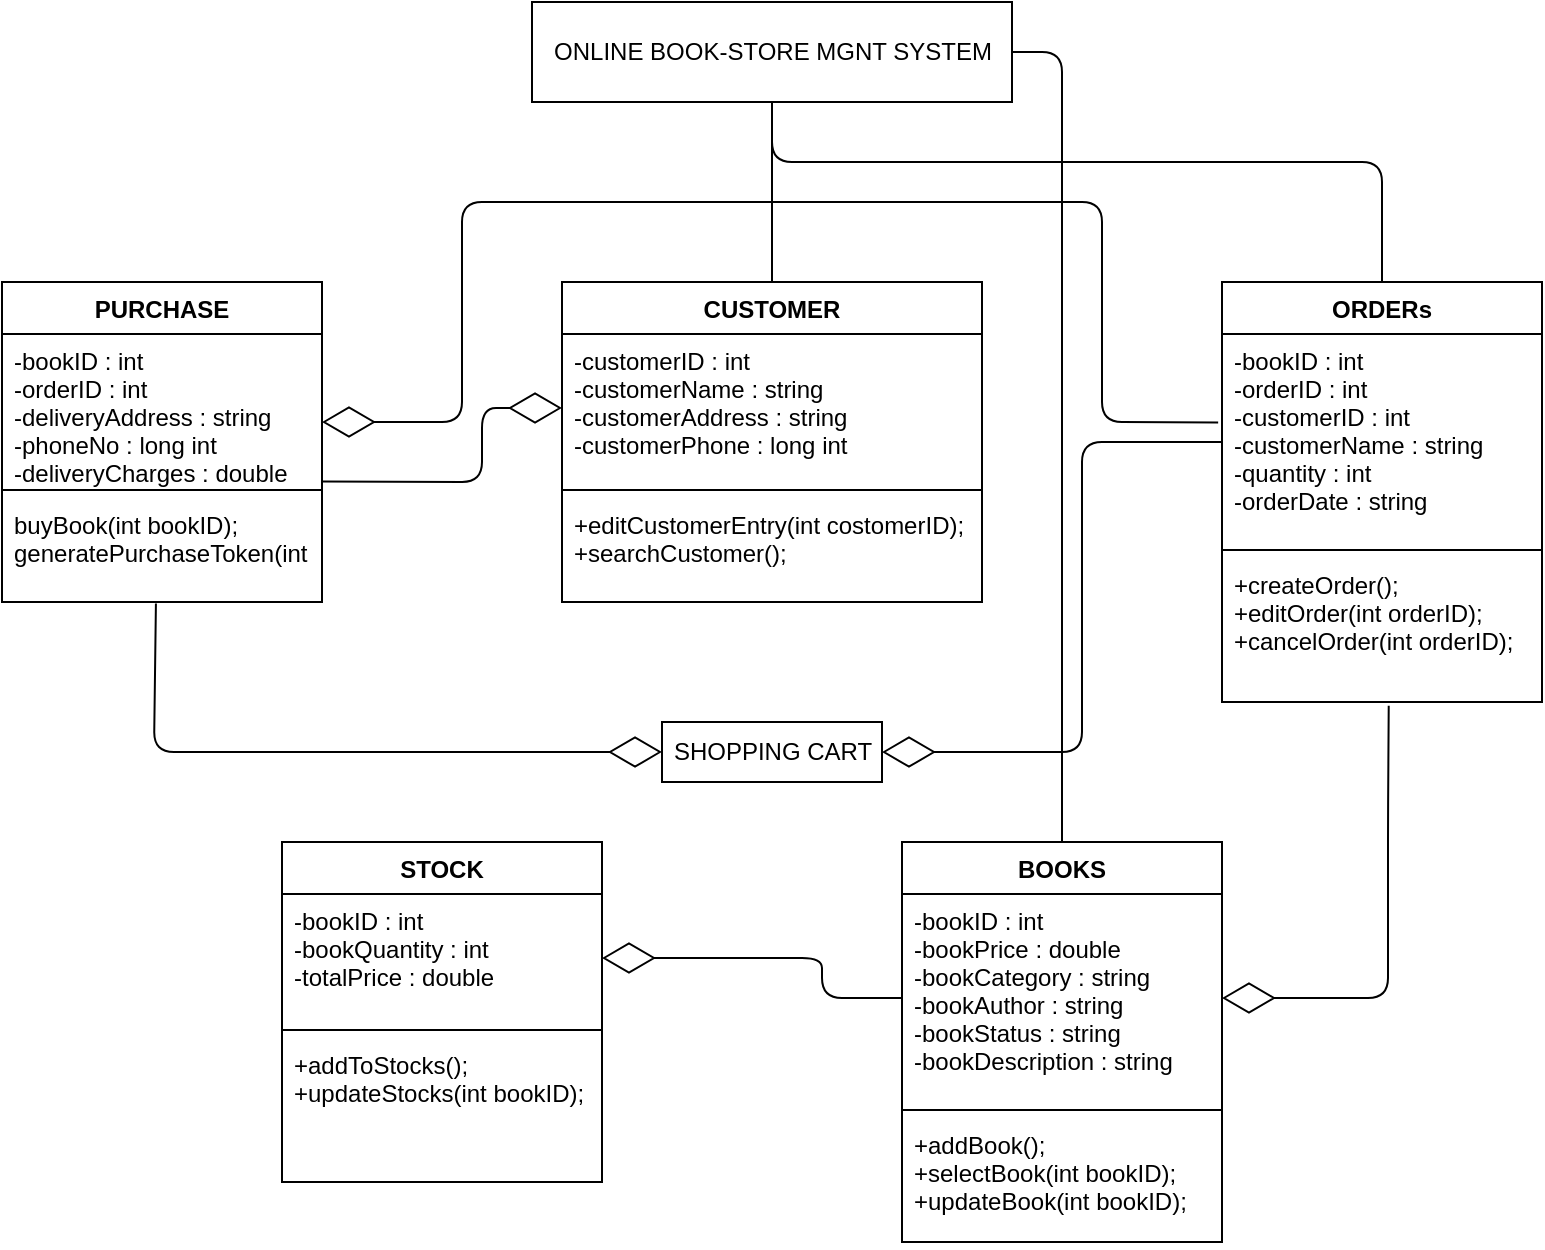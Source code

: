 <mxfile>
    <diagram id="z_tGf3DhZN-ej7aRJyko" name="Page-1">
        <mxGraphModel dx="987" dy="556" grid="1" gridSize="10" guides="1" tooltips="1" connect="1" arrows="1" fold="1" page="1" pageScale="1" pageWidth="850" pageHeight="1100" math="0" shadow="0">
            <root>
                <mxCell id="0"/>
                <mxCell id="1" parent="0"/>
                <mxCell id="2" value="CUSTOMER" style="swimlane;fontStyle=1;align=center;verticalAlign=top;childLayout=stackLayout;horizontal=1;startSize=26;horizontalStack=0;resizeParent=1;resizeParentMax=0;resizeLast=0;collapsible=1;marginBottom=0;" parent="1" vertex="1">
                    <mxGeometry x="320" y="270" width="210" height="160" as="geometry">
                        <mxRectangle x="330" y="180" width="110" height="30" as="alternateBounds"/>
                    </mxGeometry>
                </mxCell>
                <mxCell id="3" value="-customerID : int&#10;-customerName : string&#10;-customerAddress : string&#10;-customerPhone : long int" style="text;strokeColor=none;fillColor=none;align=left;verticalAlign=top;spacingLeft=4;spacingRight=4;overflow=hidden;rotatable=0;points=[[0,0.5],[1,0.5]];portConstraint=eastwest;" parent="2" vertex="1">
                    <mxGeometry y="26" width="210" height="74" as="geometry"/>
                </mxCell>
                <mxCell id="4" value="" style="line;strokeWidth=1;fillColor=none;align=left;verticalAlign=middle;spacingTop=-1;spacingLeft=3;spacingRight=3;rotatable=0;labelPosition=right;points=[];portConstraint=eastwest;strokeColor=inherit;" parent="2" vertex="1">
                    <mxGeometry y="100" width="210" height="8" as="geometry"/>
                </mxCell>
                <mxCell id="5" value="+editCustomerEntry(int costomerID);&#10;+searchCustomer();" style="text;strokeColor=none;fillColor=none;align=left;verticalAlign=top;spacingLeft=4;spacingRight=4;overflow=hidden;rotatable=0;points=[[0,0.5],[1,0.5]];portConstraint=eastwest;" parent="2" vertex="1">
                    <mxGeometry y="108" width="210" height="52" as="geometry"/>
                </mxCell>
                <mxCell id="6" value="BOOKS" style="swimlane;fontStyle=1;align=center;verticalAlign=top;childLayout=stackLayout;horizontal=1;startSize=26;horizontalStack=0;resizeParent=1;resizeParentMax=0;resizeLast=0;collapsible=1;marginBottom=0;" parent="1" vertex="1">
                    <mxGeometry x="490" y="550" width="160" height="200" as="geometry"/>
                </mxCell>
                <mxCell id="7" value="-bookID : int&#10;-bookPrice : double&#10;-bookCategory : string&#10;-bookAuthor : string&#10;-bookStatus : string&#10;-bookDescription : string" style="text;strokeColor=none;fillColor=none;align=left;verticalAlign=top;spacingLeft=4;spacingRight=4;overflow=hidden;rotatable=0;points=[[0,0.5],[1,0.5]];portConstraint=eastwest;" parent="6" vertex="1">
                    <mxGeometry y="26" width="160" height="104" as="geometry"/>
                </mxCell>
                <mxCell id="8" value="" style="line;strokeWidth=1;fillColor=none;align=left;verticalAlign=middle;spacingTop=-1;spacingLeft=3;spacingRight=3;rotatable=0;labelPosition=right;points=[];portConstraint=eastwest;strokeColor=inherit;" parent="6" vertex="1">
                    <mxGeometry y="130" width="160" height="8" as="geometry"/>
                </mxCell>
                <mxCell id="9" value="+addBook();&#10;+selectBook(int bookID);&#10;+updateBook(int bookID);" style="text;strokeColor=none;fillColor=none;align=left;verticalAlign=top;spacingLeft=4;spacingRight=4;overflow=hidden;rotatable=0;points=[[0,0.5],[1,0.5]];portConstraint=eastwest;" parent="6" vertex="1">
                    <mxGeometry y="138" width="160" height="62" as="geometry"/>
                </mxCell>
                <mxCell id="10" value="ORDERs" style="swimlane;fontStyle=1;align=center;verticalAlign=top;childLayout=stackLayout;horizontal=1;startSize=26;horizontalStack=0;resizeParent=1;resizeParentMax=0;resizeLast=0;collapsible=1;marginBottom=0;" parent="1" vertex="1">
                    <mxGeometry x="650" y="270" width="160" height="210" as="geometry"/>
                </mxCell>
                <mxCell id="11" value="-bookID : int&#10;-orderID : int&#10;-customerID : int&#10;-customerName : string&#10;-quantity : int&#10;-orderDate : string" style="text;strokeColor=none;fillColor=none;align=left;verticalAlign=top;spacingLeft=4;spacingRight=4;overflow=hidden;rotatable=0;points=[[0,0.5],[1,0.5]];portConstraint=eastwest;" parent="10" vertex="1">
                    <mxGeometry y="26" width="160" height="104" as="geometry"/>
                </mxCell>
                <mxCell id="12" value="" style="line;strokeWidth=1;fillColor=none;align=left;verticalAlign=middle;spacingTop=-1;spacingLeft=3;spacingRight=3;rotatable=0;labelPosition=right;points=[];portConstraint=eastwest;strokeColor=inherit;" parent="10" vertex="1">
                    <mxGeometry y="130" width="160" height="8" as="geometry"/>
                </mxCell>
                <mxCell id="13" value="+createOrder();&#10;+editOrder(int orderID);&#10;+cancelOrder(int orderID);" style="text;strokeColor=none;fillColor=none;align=left;verticalAlign=top;spacingLeft=4;spacingRight=4;overflow=hidden;rotatable=0;points=[[0,0.5],[1,0.5]];portConstraint=eastwest;" parent="10" vertex="1">
                    <mxGeometry y="138" width="160" height="72" as="geometry"/>
                </mxCell>
                <mxCell id="14" value="STOCK" style="swimlane;fontStyle=1;align=center;verticalAlign=top;childLayout=stackLayout;horizontal=1;startSize=26;horizontalStack=0;resizeParent=1;resizeParentMax=0;resizeLast=0;collapsible=1;marginBottom=0;" parent="1" vertex="1">
                    <mxGeometry x="180" y="550" width="160" height="170" as="geometry"/>
                </mxCell>
                <mxCell id="15" value="-bookID : int&#10;-bookQuantity : int&#10;-totalPrice : double" style="text;strokeColor=none;fillColor=none;align=left;verticalAlign=top;spacingLeft=4;spacingRight=4;overflow=hidden;rotatable=0;points=[[0,0.5],[1,0.5]];portConstraint=eastwest;" parent="14" vertex="1">
                    <mxGeometry y="26" width="160" height="64" as="geometry"/>
                </mxCell>
                <mxCell id="16" value="" style="line;strokeWidth=1;fillColor=none;align=left;verticalAlign=middle;spacingTop=-1;spacingLeft=3;spacingRight=3;rotatable=0;labelPosition=right;points=[];portConstraint=eastwest;strokeColor=inherit;" parent="14" vertex="1">
                    <mxGeometry y="90" width="160" height="8" as="geometry"/>
                </mxCell>
                <mxCell id="17" value="+addToStocks();&#10;+updateStocks(int bookID);" style="text;strokeColor=none;fillColor=none;align=left;verticalAlign=top;spacingLeft=4;spacingRight=4;overflow=hidden;rotatable=0;points=[[0,0.5],[1,0.5]];portConstraint=eastwest;" parent="14" vertex="1">
                    <mxGeometry y="98" width="160" height="72" as="geometry"/>
                </mxCell>
                <mxCell id="18" value="PURCHASE" style="swimlane;fontStyle=1;align=center;verticalAlign=top;childLayout=stackLayout;horizontal=1;startSize=26;horizontalStack=0;resizeParent=1;resizeParentMax=0;resizeLast=0;collapsible=1;marginBottom=0;" parent="1" vertex="1">
                    <mxGeometry x="40" y="270" width="160" height="160" as="geometry"/>
                </mxCell>
                <mxCell id="19" value="-bookID : int&#10;-orderID : int&#10;-deliveryAddress : string&#10;-phoneNo : long int&#10;-deliveryCharges : double" style="text;strokeColor=none;fillColor=none;align=left;verticalAlign=top;spacingLeft=4;spacingRight=4;overflow=hidden;rotatable=0;points=[[0,0.5],[1,0.5]];portConstraint=eastwest;" parent="18" vertex="1">
                    <mxGeometry y="26" width="160" height="74" as="geometry"/>
                </mxCell>
                <mxCell id="20" value="" style="line;strokeWidth=1;fillColor=none;align=left;verticalAlign=middle;spacingTop=-1;spacingLeft=3;spacingRight=3;rotatable=0;labelPosition=right;points=[];portConstraint=eastwest;strokeColor=inherit;" parent="18" vertex="1">
                    <mxGeometry y="100" width="160" height="8" as="geometry"/>
                </mxCell>
                <mxCell id="21" value="buyBook(int bookID);&#10;generatePurchaseToken(int orderID);" style="text;strokeColor=none;fillColor=none;align=left;verticalAlign=top;spacingLeft=4;spacingRight=4;overflow=hidden;rotatable=0;points=[[0,0.5],[1,0.5]];portConstraint=eastwest;" parent="18" vertex="1">
                    <mxGeometry y="108" width="160" height="52" as="geometry"/>
                </mxCell>
                <mxCell id="22" value="SHOPPING CART" style="html=1;" parent="1" vertex="1">
                    <mxGeometry x="370" y="490" width="110" height="30" as="geometry"/>
                </mxCell>
                <mxCell id="24" value="" style="endArrow=diamondThin;endFill=0;endSize=24;html=1;entryX=0;entryY=0.5;entryDx=0;entryDy=0;exitX=0.481;exitY=1.014;exitDx=0;exitDy=0;exitPerimeter=0;" parent="1" source="21" target="22" edge="1">
                    <mxGeometry width="160" relative="1" as="geometry">
                        <mxPoint x="180" y="510" as="sourcePoint"/>
                        <mxPoint x="600" y="550" as="targetPoint"/>
                        <Array as="points">
                            <mxPoint x="116" y="505"/>
                            <mxPoint x="260" y="505"/>
                        </Array>
                    </mxGeometry>
                </mxCell>
                <mxCell id="25" value="" style="endArrow=diamondThin;endFill=0;endSize=24;html=1;entryX=1;entryY=0.5;entryDx=0;entryDy=0;" parent="1" target="22" edge="1">
                    <mxGeometry width="160" relative="1" as="geometry">
                        <mxPoint x="650" y="350" as="sourcePoint"/>
                        <mxPoint x="600" y="550" as="targetPoint"/>
                        <Array as="points">
                            <mxPoint x="580" y="350"/>
                            <mxPoint x="580" y="505"/>
                        </Array>
                    </mxGeometry>
                </mxCell>
                <mxCell id="26" value="" style="endArrow=diamondThin;endFill=0;endSize=24;html=1;exitX=0;exitY=0.5;exitDx=0;exitDy=0;entryX=1;entryY=0.5;entryDx=0;entryDy=0;" parent="1" source="7" target="15" edge="1">
                    <mxGeometry width="160" relative="1" as="geometry">
                        <mxPoint x="440" y="550" as="sourcePoint"/>
                        <mxPoint x="600" y="550" as="targetPoint"/>
                        <Array as="points">
                            <mxPoint x="450" y="628"/>
                            <mxPoint x="450" y="608"/>
                        </Array>
                    </mxGeometry>
                </mxCell>
                <mxCell id="27" value="" style="endArrow=diamondThin;endFill=0;endSize=24;html=1;exitX=0.521;exitY=1.026;exitDx=0;exitDy=0;exitPerimeter=0;entryX=1;entryY=0.5;entryDx=0;entryDy=0;" parent="1" source="13" target="7" edge="1">
                    <mxGeometry width="160" relative="1" as="geometry">
                        <mxPoint x="440" y="550" as="sourcePoint"/>
                        <mxPoint x="600" y="550" as="targetPoint"/>
                        <Array as="points">
                            <mxPoint x="733" y="540"/>
                            <mxPoint x="733" y="628"/>
                        </Array>
                    </mxGeometry>
                </mxCell>
                <mxCell id="28" value="" style="endArrow=diamondThin;endFill=0;endSize=24;html=1;entryX=0;entryY=0.5;entryDx=0;entryDy=0;exitX=1.001;exitY=0.997;exitDx=0;exitDy=0;exitPerimeter=0;" parent="1" source="19" target="3" edge="1">
                    <mxGeometry width="160" relative="1" as="geometry">
                        <mxPoint x="230" y="420" as="sourcePoint"/>
                        <mxPoint x="620" y="490" as="targetPoint"/>
                        <Array as="points">
                            <mxPoint x="280" y="370"/>
                            <mxPoint x="280" y="333"/>
                        </Array>
                    </mxGeometry>
                </mxCell>
                <mxCell id="29" value="" style="endArrow=diamondThin;endFill=0;endSize=24;html=1;exitX=-0.012;exitY=0.425;exitDx=0;exitDy=0;exitPerimeter=0;" parent="1" source="11" edge="1">
                    <mxGeometry width="160" relative="1" as="geometry">
                        <mxPoint x="460" y="490" as="sourcePoint"/>
                        <mxPoint x="200" y="340" as="targetPoint"/>
                        <Array as="points">
                            <mxPoint x="590" y="340"/>
                            <mxPoint x="590" y="230"/>
                            <mxPoint x="270" y="230"/>
                            <mxPoint x="270" y="340"/>
                        </Array>
                    </mxGeometry>
                </mxCell>
                <mxCell id="30" value="ONLINE BOOK-STORE MGNT SYSTEM" style="html=1;" parent="1" vertex="1">
                    <mxGeometry x="305" y="130" width="240" height="50" as="geometry"/>
                </mxCell>
                <mxCell id="32" value="" style="endArrow=none;html=1;entryX=0.5;entryY=1;entryDx=0;entryDy=0;exitX=0.5;exitY=0;exitDx=0;exitDy=0;" parent="1" source="10" target="30" edge="1">
                    <mxGeometry width="50" height="50" relative="1" as="geometry">
                        <mxPoint x="510" y="360" as="sourcePoint"/>
                        <mxPoint x="560" y="310" as="targetPoint"/>
                        <Array as="points">
                            <mxPoint x="730" y="210"/>
                            <mxPoint x="425" y="210"/>
                        </Array>
                    </mxGeometry>
                </mxCell>
                <mxCell id="33" value="" style="endArrow=none;html=1;exitX=0.5;exitY=1;exitDx=0;exitDy=0;entryX=0.5;entryY=0;entryDx=0;entryDy=0;" parent="1" source="30" target="2" edge="1">
                    <mxGeometry width="50" height="50" relative="1" as="geometry">
                        <mxPoint x="510" y="360" as="sourcePoint"/>
                        <mxPoint x="560" y="310" as="targetPoint"/>
                    </mxGeometry>
                </mxCell>
                <mxCell id="34" value="" style="endArrow=none;html=1;exitX=0.5;exitY=0;exitDx=0;exitDy=0;entryX=1;entryY=0.5;entryDx=0;entryDy=0;" parent="1" source="6" target="30" edge="1">
                    <mxGeometry width="50" height="50" relative="1" as="geometry">
                        <mxPoint x="510" y="360" as="sourcePoint"/>
                        <mxPoint x="560" y="310" as="targetPoint"/>
                        <Array as="points">
                            <mxPoint x="570" y="155"/>
                        </Array>
                    </mxGeometry>
                </mxCell>
            </root>
        </mxGraphModel>
    </diagram>
</mxfile>